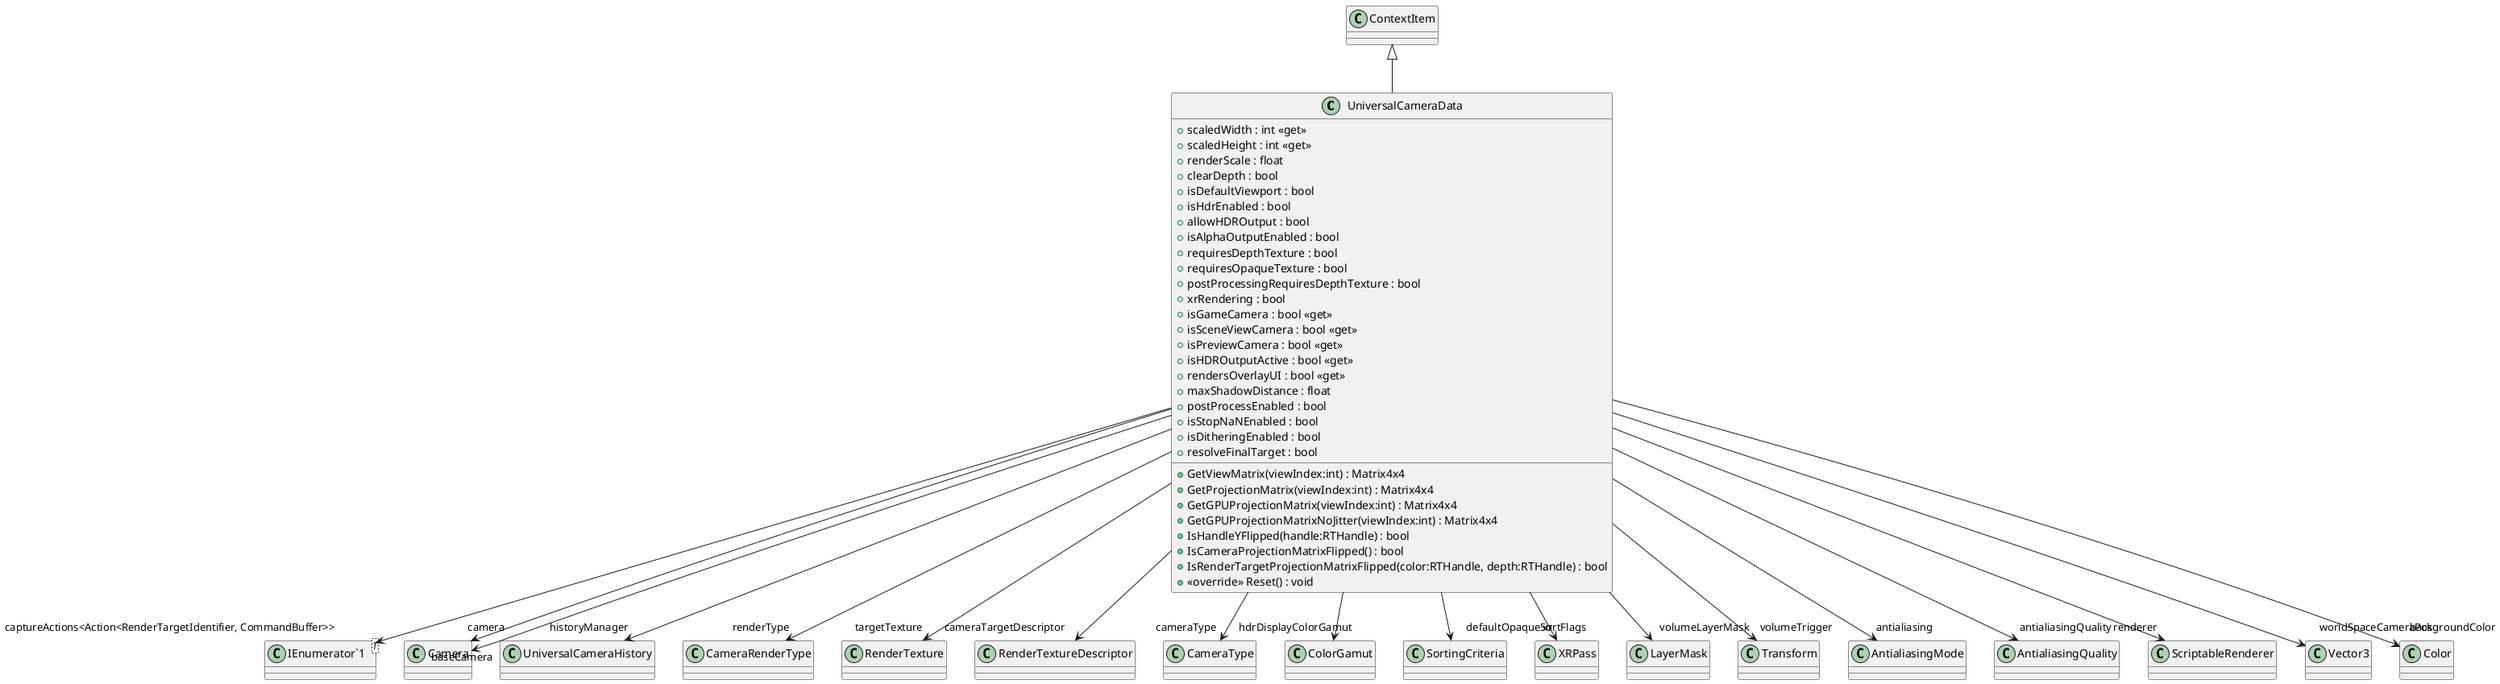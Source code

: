 @startuml
class UniversalCameraData {
    + GetViewMatrix(viewIndex:int) : Matrix4x4
    + GetProjectionMatrix(viewIndex:int) : Matrix4x4
    + GetGPUProjectionMatrix(viewIndex:int) : Matrix4x4
    + GetGPUProjectionMatrixNoJitter(viewIndex:int) : Matrix4x4
    + scaledWidth : int <<get>>
    + scaledHeight : int <<get>>
    + renderScale : float
    + clearDepth : bool
    + isDefaultViewport : bool
    + isHdrEnabled : bool
    + allowHDROutput : bool
    + isAlphaOutputEnabled : bool
    + requiresDepthTexture : bool
    + requiresOpaqueTexture : bool
    + postProcessingRequiresDepthTexture : bool
    + xrRendering : bool
    + isGameCamera : bool <<get>>
    + isSceneViewCamera : bool <<get>>
    + isPreviewCamera : bool <<get>>
    + isHDROutputActive : bool <<get>>
    + rendersOverlayUI : bool <<get>>
    + IsHandleYFlipped(handle:RTHandle) : bool
    + IsCameraProjectionMatrixFlipped() : bool
    + IsRenderTargetProjectionMatrixFlipped(color:RTHandle, depth:RTHandle) : bool
    + maxShadowDistance : float
    + postProcessEnabled : bool
    + isStopNaNEnabled : bool
    + isDitheringEnabled : bool
    + resolveFinalTarget : bool
    + <<override>> Reset() : void
}
class "IEnumerator`1"<T> {
}
ContextItem <|-- UniversalCameraData
UniversalCameraData --> "camera" Camera
UniversalCameraData --> "historyManager" UniversalCameraHistory
UniversalCameraData --> "renderType" CameraRenderType
UniversalCameraData --> "targetTexture" RenderTexture
UniversalCameraData --> "cameraTargetDescriptor" RenderTextureDescriptor
UniversalCameraData --> "cameraType" CameraType
UniversalCameraData --> "hdrDisplayColorGamut" ColorGamut
UniversalCameraData --> "defaultOpaqueSortFlags" SortingCriteria
UniversalCameraData --> "xr" XRPass
UniversalCameraData --> "captureActions<Action<RenderTargetIdentifier, CommandBuffer>>" "IEnumerator`1"
UniversalCameraData --> "volumeLayerMask" LayerMask
UniversalCameraData --> "volumeTrigger" Transform
UniversalCameraData --> "antialiasing" AntialiasingMode
UniversalCameraData --> "antialiasingQuality" AntialiasingQuality
UniversalCameraData --> "renderer" ScriptableRenderer
UniversalCameraData --> "worldSpaceCameraPos" Vector3
UniversalCameraData --> "backgroundColor" Color
UniversalCameraData --> "baseCamera" Camera
@enduml
